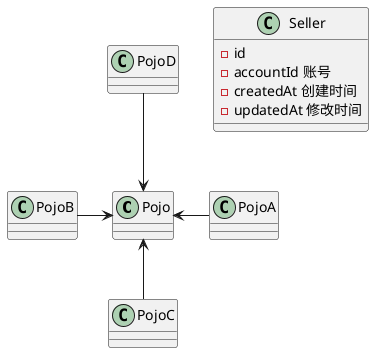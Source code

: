 @startuml

Pojo<-right-PojoA
Pojo <-left-PojoB
PojoC -up->Pojo
PojoD-->Pojo


class Seller{
  -id
  -accountId 账号
  -createdAt 创建时间
  -updatedAt 修改时间

}

@enduml